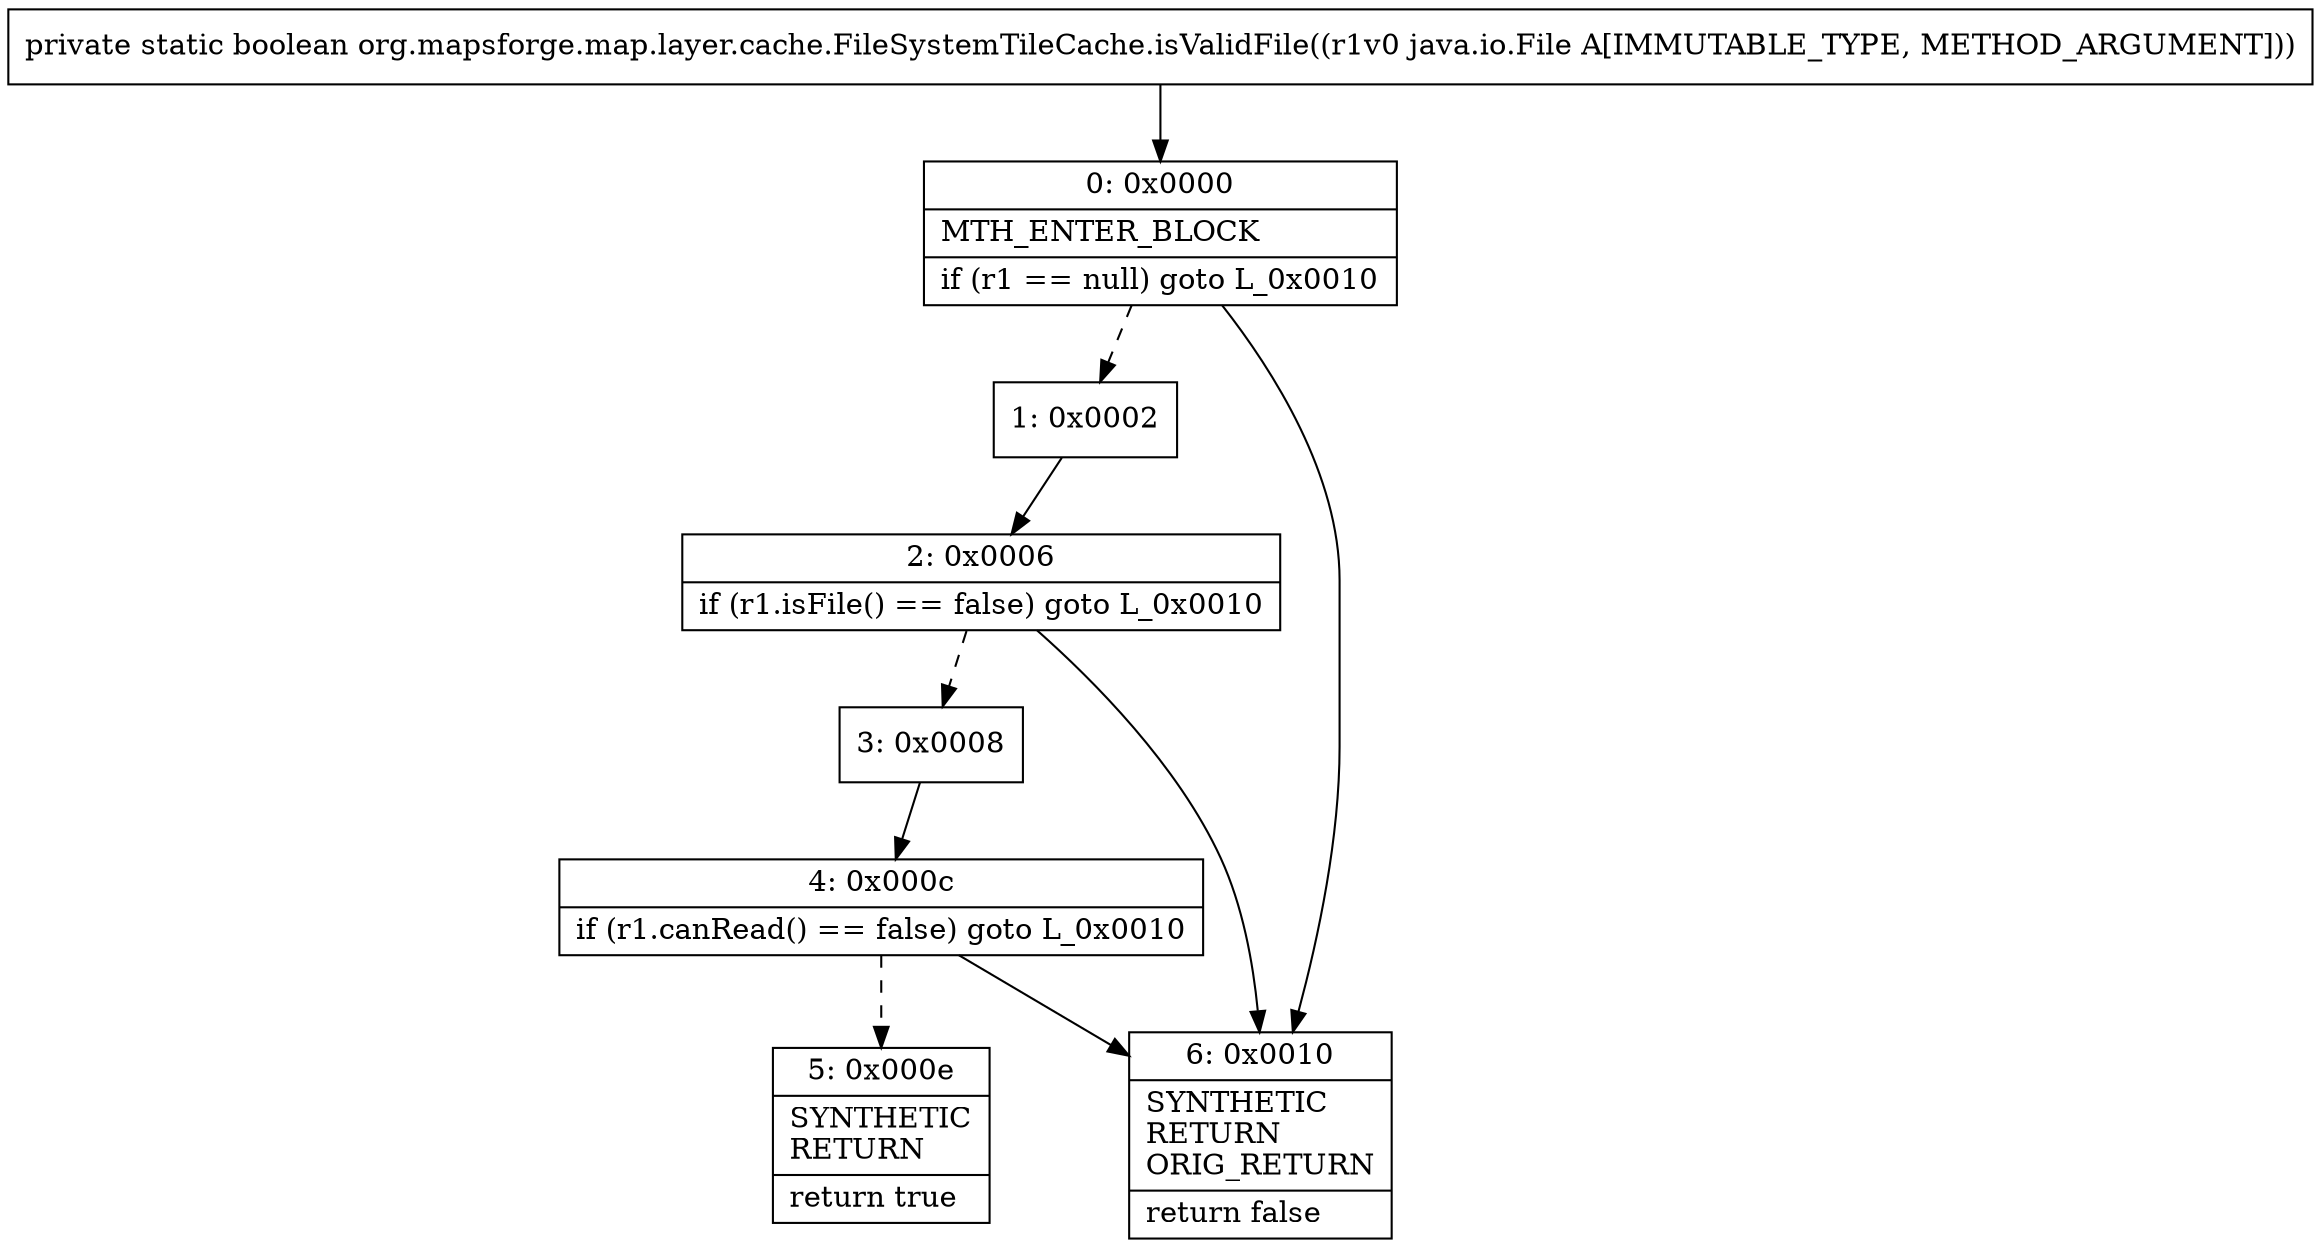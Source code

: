 digraph "CFG fororg.mapsforge.map.layer.cache.FileSystemTileCache.isValidFile(Ljava\/io\/File;)Z" {
Node_0 [shape=record,label="{0\:\ 0x0000|MTH_ENTER_BLOCK\l|if (r1 == null) goto L_0x0010\l}"];
Node_1 [shape=record,label="{1\:\ 0x0002}"];
Node_2 [shape=record,label="{2\:\ 0x0006|if (r1.isFile() == false) goto L_0x0010\l}"];
Node_3 [shape=record,label="{3\:\ 0x0008}"];
Node_4 [shape=record,label="{4\:\ 0x000c|if (r1.canRead() == false) goto L_0x0010\l}"];
Node_5 [shape=record,label="{5\:\ 0x000e|SYNTHETIC\lRETURN\l|return true\l}"];
Node_6 [shape=record,label="{6\:\ 0x0010|SYNTHETIC\lRETURN\lORIG_RETURN\l|return false\l}"];
MethodNode[shape=record,label="{private static boolean org.mapsforge.map.layer.cache.FileSystemTileCache.isValidFile((r1v0 java.io.File A[IMMUTABLE_TYPE, METHOD_ARGUMENT])) }"];
MethodNode -> Node_0;
Node_0 -> Node_1[style=dashed];
Node_0 -> Node_6;
Node_1 -> Node_2;
Node_2 -> Node_3[style=dashed];
Node_2 -> Node_6;
Node_3 -> Node_4;
Node_4 -> Node_5[style=dashed];
Node_4 -> Node_6;
}

